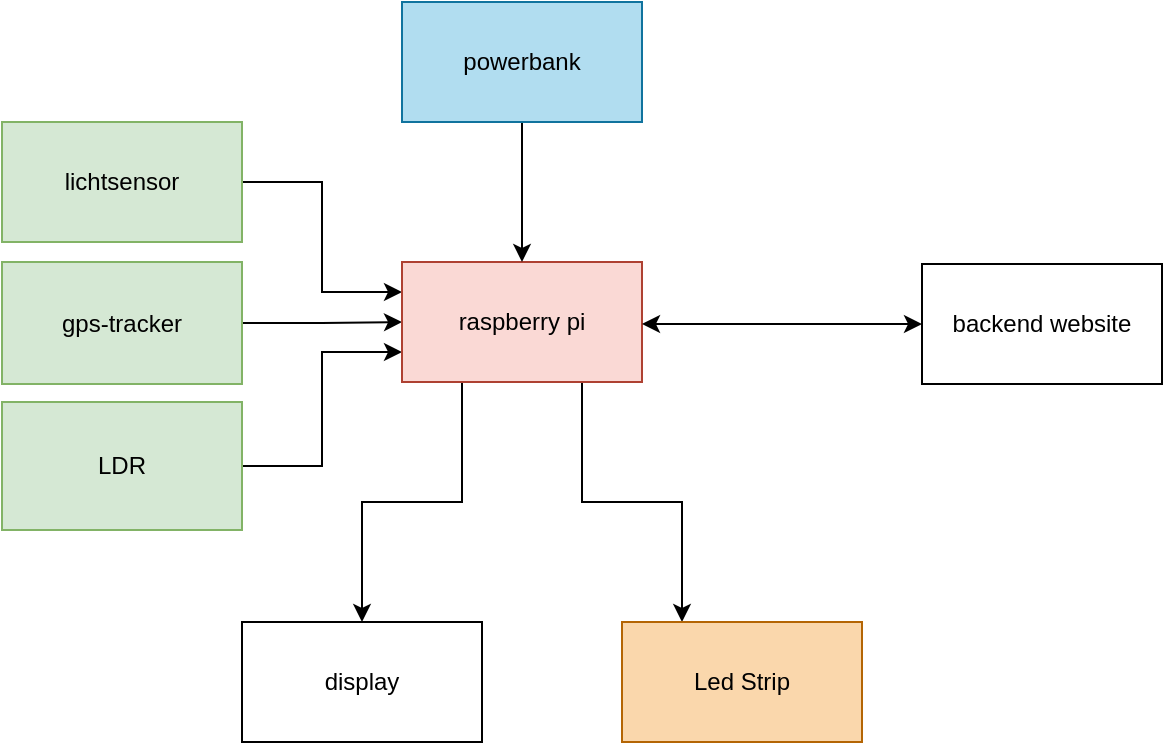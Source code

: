 <mxfile version="24.0.7" type="github">
  <diagram name="Page-1" id="3M2g6mpsW4M-iR9wKU9I">
    <mxGraphModel dx="1235" dy="656" grid="1" gridSize="10" guides="1" tooltips="1" connect="1" arrows="1" fold="1" page="1" pageScale="1" pageWidth="850" pageHeight="1100" math="0" shadow="0">
      <root>
        <mxCell id="0" />
        <mxCell id="1" parent="0" />
        <mxCell id="A690qH1EivIOTY7kDMTp-12" style="edgeStyle=orthogonalEdgeStyle;rounded=0;orthogonalLoop=1;jettySize=auto;html=1;entryX=0;entryY=0.25;entryDx=0;entryDy=0;" edge="1" parent="1" source="A690qH1EivIOTY7kDMTp-1" target="A690qH1EivIOTY7kDMTp-5">
          <mxGeometry relative="1" as="geometry" />
        </mxCell>
        <mxCell id="A690qH1EivIOTY7kDMTp-1" value="&lt;div&gt;lichtsensor&lt;/div&gt;" style="rounded=0;whiteSpace=wrap;html=1;fillColor=#d5e8d4;strokeColor=#82b366;" vertex="1" parent="1">
          <mxGeometry x="260" y="220" width="120" height="60" as="geometry" />
        </mxCell>
        <mxCell id="A690qH1EivIOTY7kDMTp-13" style="edgeStyle=orthogonalEdgeStyle;rounded=0;orthogonalLoop=1;jettySize=auto;html=1;entryX=0;entryY=0.5;entryDx=0;entryDy=0;" edge="1" parent="1" source="A690qH1EivIOTY7kDMTp-2" target="A690qH1EivIOTY7kDMTp-5">
          <mxGeometry relative="1" as="geometry" />
        </mxCell>
        <mxCell id="A690qH1EivIOTY7kDMTp-2" value="&lt;div&gt;gps-tracker&lt;/div&gt;" style="rounded=0;whiteSpace=wrap;html=1;fillColor=#d5e8d4;strokeColor=#82b366;" vertex="1" parent="1">
          <mxGeometry x="260" y="290" width="120" height="61" as="geometry" />
        </mxCell>
        <mxCell id="A690qH1EivIOTY7kDMTp-14" style="edgeStyle=orthogonalEdgeStyle;rounded=0;orthogonalLoop=1;jettySize=auto;html=1;entryX=0;entryY=0.75;entryDx=0;entryDy=0;" edge="1" parent="1" source="A690qH1EivIOTY7kDMTp-3" target="A690qH1EivIOTY7kDMTp-5">
          <mxGeometry relative="1" as="geometry">
            <mxPoint x="450" y="350" as="targetPoint" />
          </mxGeometry>
        </mxCell>
        <mxCell id="A690qH1EivIOTY7kDMTp-3" value="LDR" style="rounded=0;whiteSpace=wrap;html=1;fillColor=#d5e8d4;strokeColor=#82b366;" vertex="1" parent="1">
          <mxGeometry x="260" y="360" width="120" height="64" as="geometry" />
        </mxCell>
        <mxCell id="A690qH1EivIOTY7kDMTp-16" style="edgeStyle=orthogonalEdgeStyle;rounded=0;orthogonalLoop=1;jettySize=auto;html=1;exitX=0.25;exitY=1;exitDx=0;exitDy=0;entryX=0.5;entryY=0;entryDx=0;entryDy=0;" edge="1" parent="1" source="A690qH1EivIOTY7kDMTp-5" target="A690qH1EivIOTY7kDMTp-9">
          <mxGeometry relative="1" as="geometry" />
        </mxCell>
        <mxCell id="A690qH1EivIOTY7kDMTp-17" style="edgeStyle=orthogonalEdgeStyle;rounded=0;orthogonalLoop=1;jettySize=auto;html=1;exitX=0.75;exitY=1;exitDx=0;exitDy=0;entryX=0.25;entryY=0;entryDx=0;entryDy=0;" edge="1" parent="1" source="A690qH1EivIOTY7kDMTp-5" target="A690qH1EivIOTY7kDMTp-10">
          <mxGeometry relative="1" as="geometry" />
        </mxCell>
        <mxCell id="A690qH1EivIOTY7kDMTp-5" value="raspberry pi" style="rounded=0;whiteSpace=wrap;html=1;fillColor=#fad9d5;strokeColor=#ae4132;" vertex="1" parent="1">
          <mxGeometry x="460" y="290" width="120" height="60" as="geometry" />
        </mxCell>
        <mxCell id="A690qH1EivIOTY7kDMTp-21" style="edgeStyle=orthogonalEdgeStyle;rounded=0;orthogonalLoop=1;jettySize=auto;html=1;entryX=0.5;entryY=0;entryDx=0;entryDy=0;" edge="1" parent="1" source="A690qH1EivIOTY7kDMTp-6" target="A690qH1EivIOTY7kDMTp-5">
          <mxGeometry relative="1" as="geometry" />
        </mxCell>
        <mxCell id="A690qH1EivIOTY7kDMTp-6" value="powerbank" style="rounded=0;whiteSpace=wrap;html=1;fillColor=#b1ddf0;strokeColor=#10739e;" vertex="1" parent="1">
          <mxGeometry x="460" y="160" width="120" height="60" as="geometry" />
        </mxCell>
        <mxCell id="A690qH1EivIOTY7kDMTp-7" value="backend website" style="rounded=0;whiteSpace=wrap;html=1;" vertex="1" parent="1">
          <mxGeometry x="720" y="291" width="120" height="60" as="geometry" />
        </mxCell>
        <mxCell id="A690qH1EivIOTY7kDMTp-9" value="display" style="rounded=0;whiteSpace=wrap;html=1;" vertex="1" parent="1">
          <mxGeometry x="380" y="470" width="120" height="60" as="geometry" />
        </mxCell>
        <mxCell id="A690qH1EivIOTY7kDMTp-10" value="Led Strip" style="rounded=0;whiteSpace=wrap;html=1;fillColor=#fad7ac;strokeColor=#b46504;" vertex="1" parent="1">
          <mxGeometry x="570" y="470" width="120" height="60" as="geometry" />
        </mxCell>
        <mxCell id="A690qH1EivIOTY7kDMTp-22" value="" style="endArrow=classic;startArrow=classic;html=1;rounded=0;entryX=0;entryY=0.5;entryDx=0;entryDy=0;" edge="1" parent="1" target="A690qH1EivIOTY7kDMTp-7">
          <mxGeometry width="50" height="50" relative="1" as="geometry">
            <mxPoint x="580" y="321" as="sourcePoint" />
            <mxPoint x="440" y="280" as="targetPoint" />
          </mxGeometry>
        </mxCell>
      </root>
    </mxGraphModel>
  </diagram>
</mxfile>
